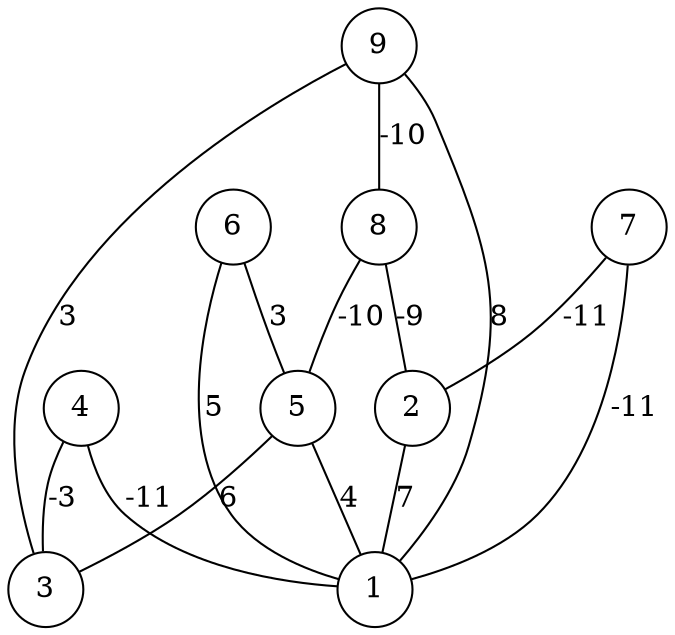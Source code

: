 graph { 
	 fontname="Helvetica,Arial,sans-serif" 
	 node [shape = circle]; 
	 9 -- 1 [label = "8"];
	 9 -- 3 [label = "3"];
	 9 -- 8 [label = "-10"];
	 8 -- 2 [label = "-9"];
	 8 -- 5 [label = "-10"];
	 7 -- 1 [label = "-11"];
	 7 -- 2 [label = "-11"];
	 6 -- 1 [label = "5"];
	 6 -- 5 [label = "3"];
	 5 -- 1 [label = "4"];
	 5 -- 3 [label = "6"];
	 4 -- 1 [label = "-11"];
	 4 -- 3 [label = "-3"];
	 2 -- 1 [label = "7"];
	 1;
	 2;
	 3;
	 4;
	 5;
	 6;
	 7;
	 8;
	 9;
}
